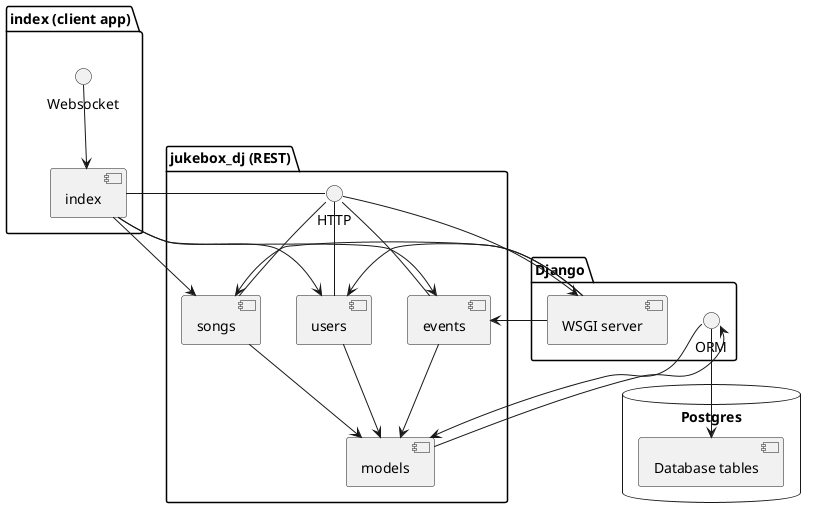 @startuml

package "jukebox_dj (REST)" {
HTTP -- [events]
HTTP -- [songs]
HTTP -- [users]
[events] --> [models]
[songs]  --> [models]
[users]  --> [models]
}


package "index (client app)" {
HTTP - [index]
Websocket --> [index]
[index] --> [events]
[index] --> [songs]
[index] --> [users]

}

package "Django" {
ORM -> [models]
[models] -> ORM

HTTP -->[WSGI server]
[WSGI server]  -> [events]
[WSGI server]  -> [songs]
[WSGI server]  -> [users]
}
database "Postgres" {
ORM --> [Database tables]
}

@enduml